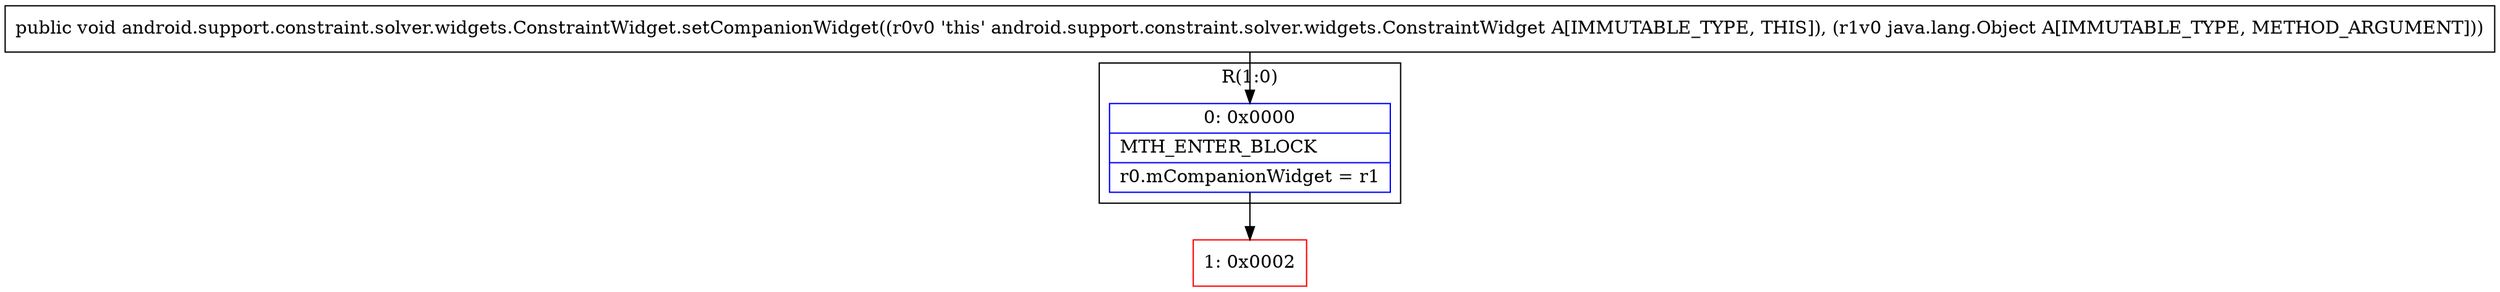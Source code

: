 digraph "CFG forandroid.support.constraint.solver.widgets.ConstraintWidget.setCompanionWidget(Ljava\/lang\/Object;)V" {
subgraph cluster_Region_1565844815 {
label = "R(1:0)";
node [shape=record,color=blue];
Node_0 [shape=record,label="{0\:\ 0x0000|MTH_ENTER_BLOCK\l|r0.mCompanionWidget = r1\l}"];
}
Node_1 [shape=record,color=red,label="{1\:\ 0x0002}"];
MethodNode[shape=record,label="{public void android.support.constraint.solver.widgets.ConstraintWidget.setCompanionWidget((r0v0 'this' android.support.constraint.solver.widgets.ConstraintWidget A[IMMUTABLE_TYPE, THIS]), (r1v0 java.lang.Object A[IMMUTABLE_TYPE, METHOD_ARGUMENT])) }"];
MethodNode -> Node_0;
Node_0 -> Node_1;
}

